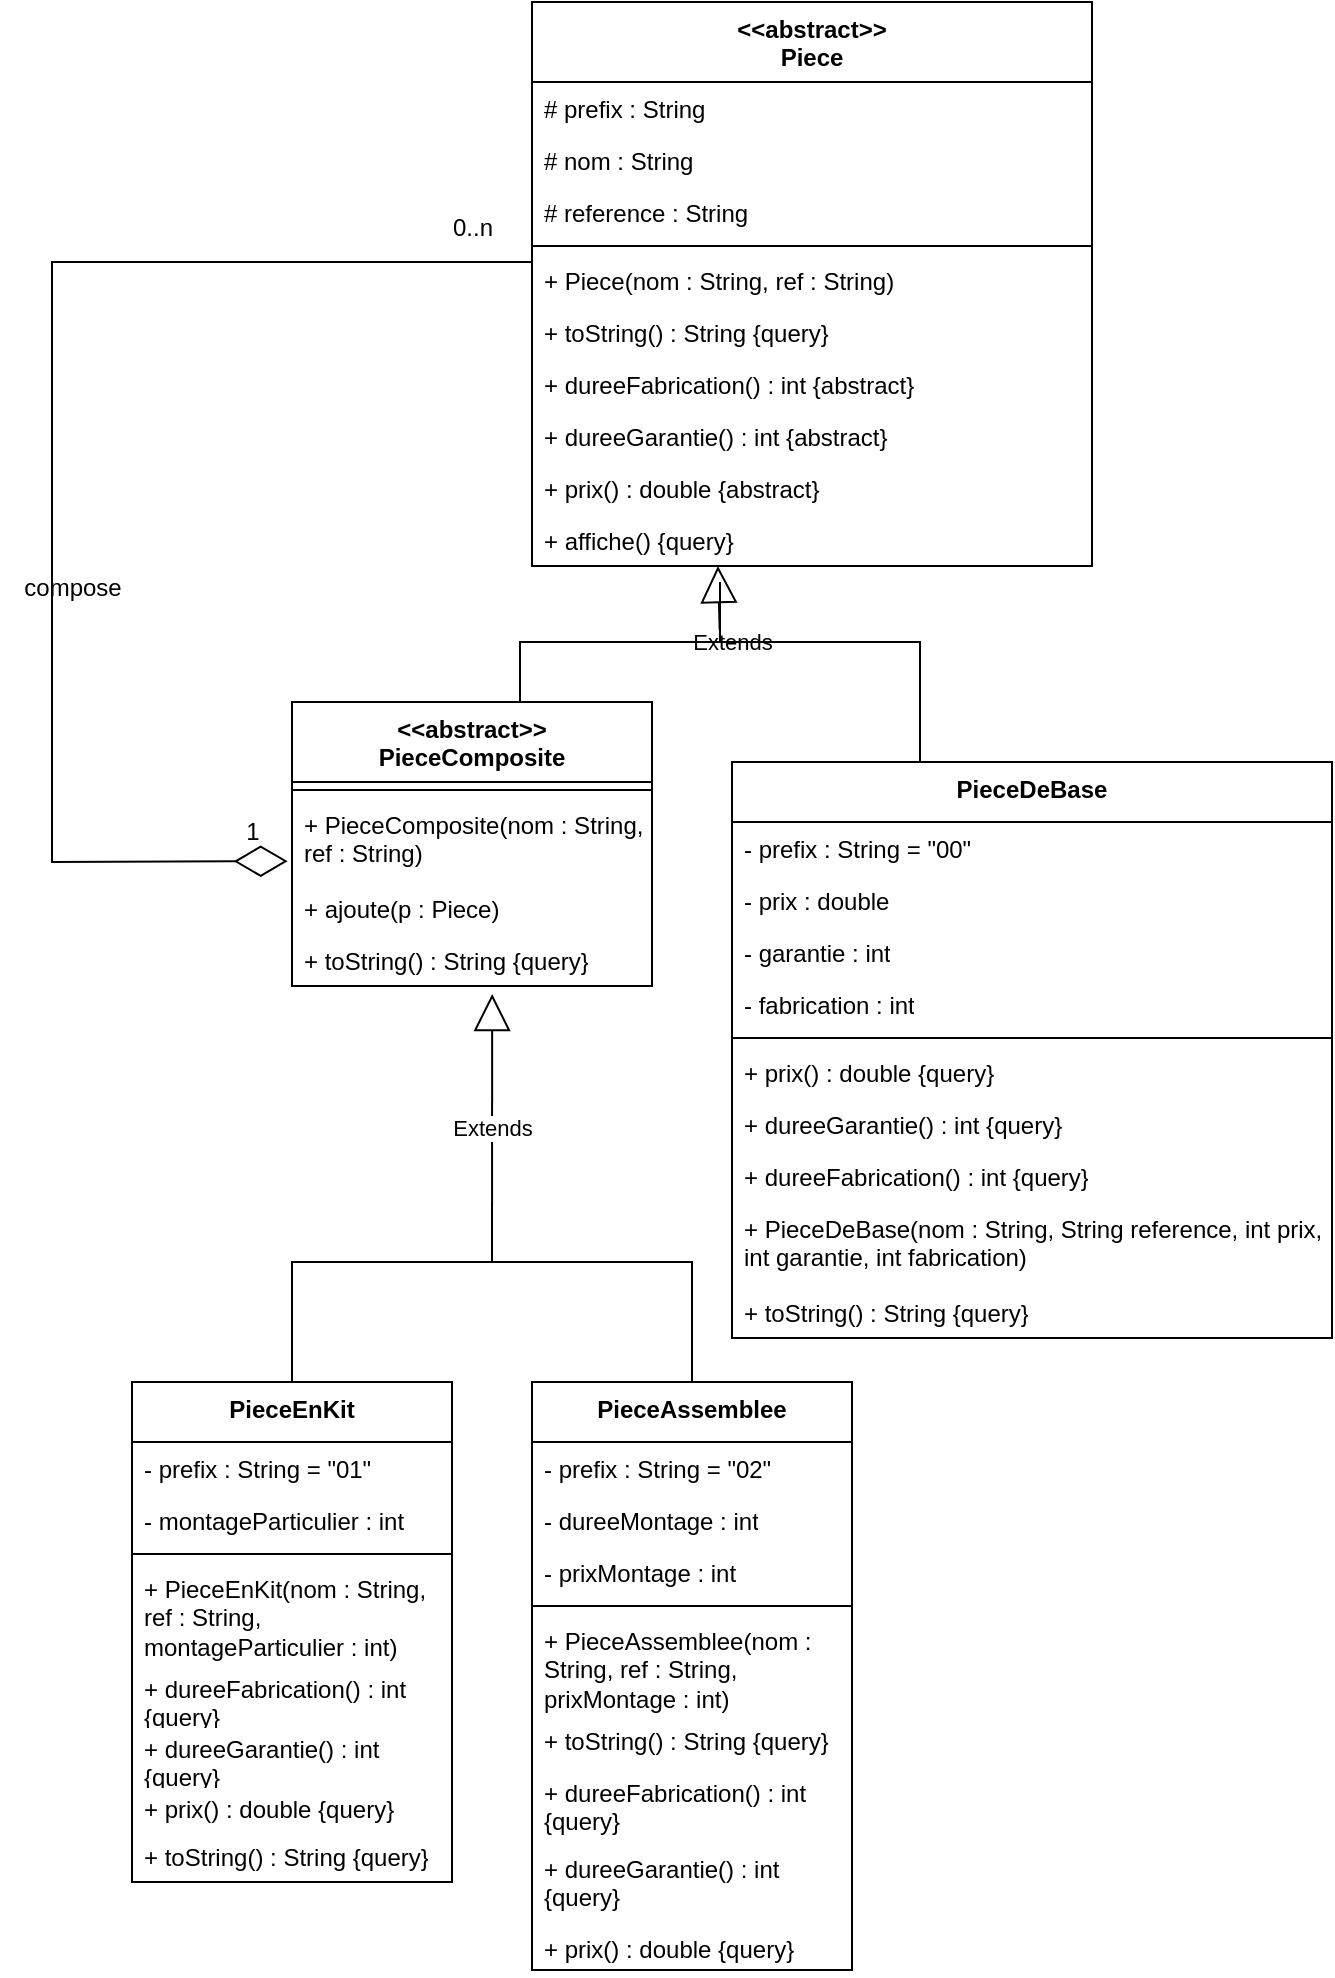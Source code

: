 <mxfile version="24.0.7" type="device">
  <diagram name="Page-1" id="v4felIU40iUzAVyvYBIK">
    <mxGraphModel dx="1674" dy="1942" grid="1" gridSize="10" guides="1" tooltips="1" connect="1" arrows="1" fold="1" page="1" pageScale="1" pageWidth="827" pageHeight="1169" math="0" shadow="0">
      <root>
        <mxCell id="0" />
        <mxCell id="1" parent="0" />
        <mxCell id="KO8xVtmdLrRf2rLFYriA-1" value="PieceDeBase" style="swimlane;fontStyle=1;align=center;verticalAlign=top;childLayout=stackLayout;horizontal=1;startSize=30;horizontalStack=0;resizeParent=1;resizeParentMax=0;resizeLast=0;collapsible=1;marginBottom=0;whiteSpace=wrap;html=1;" vertex="1" parent="1">
          <mxGeometry x="420" y="240" width="300" height="288" as="geometry" />
        </mxCell>
        <mxCell id="KO8xVtmdLrRf2rLFYriA-2" value="- prefix : String = &quot;00&quot;" style="text;strokeColor=none;fillColor=none;align=left;verticalAlign=top;spacingLeft=4;spacingRight=4;overflow=hidden;rotatable=0;points=[[0,0.5],[1,0.5]];portConstraint=eastwest;whiteSpace=wrap;html=1;" vertex="1" parent="KO8xVtmdLrRf2rLFYriA-1">
          <mxGeometry y="30" width="300" height="26" as="geometry" />
        </mxCell>
        <mxCell id="KO8xVtmdLrRf2rLFYriA-5" value="- prix : double" style="text;strokeColor=none;fillColor=none;align=left;verticalAlign=top;spacingLeft=4;spacingRight=4;overflow=hidden;rotatable=0;points=[[0,0.5],[1,0.5]];portConstraint=eastwest;whiteSpace=wrap;html=1;" vertex="1" parent="KO8xVtmdLrRf2rLFYriA-1">
          <mxGeometry y="56" width="300" height="26" as="geometry" />
        </mxCell>
        <mxCell id="KO8xVtmdLrRf2rLFYriA-7" value="- garantie : int" style="text;strokeColor=none;fillColor=none;align=left;verticalAlign=top;spacingLeft=4;spacingRight=4;overflow=hidden;rotatable=0;points=[[0,0.5],[1,0.5]];portConstraint=eastwest;whiteSpace=wrap;html=1;" vertex="1" parent="KO8xVtmdLrRf2rLFYriA-1">
          <mxGeometry y="82" width="300" height="26" as="geometry" />
        </mxCell>
        <mxCell id="KO8xVtmdLrRf2rLFYriA-6" value="- fabrication : int" style="text;strokeColor=none;fillColor=none;align=left;verticalAlign=top;spacingLeft=4;spacingRight=4;overflow=hidden;rotatable=0;points=[[0,0.5],[1,0.5]];portConstraint=eastwest;whiteSpace=wrap;html=1;" vertex="1" parent="KO8xVtmdLrRf2rLFYriA-1">
          <mxGeometry y="108" width="300" height="26" as="geometry" />
        </mxCell>
        <mxCell id="KO8xVtmdLrRf2rLFYriA-3" value="" style="line;strokeWidth=1;fillColor=none;align=left;verticalAlign=middle;spacingTop=-1;spacingLeft=3;spacingRight=3;rotatable=0;labelPosition=right;points=[];portConstraint=eastwest;strokeColor=inherit;" vertex="1" parent="KO8xVtmdLrRf2rLFYriA-1">
          <mxGeometry y="134" width="300" height="8" as="geometry" />
        </mxCell>
        <mxCell id="KO8xVtmdLrRf2rLFYriA-84" value="+ prix() : double {query}" style="text;strokeColor=none;fillColor=none;align=left;verticalAlign=top;spacingLeft=4;spacingRight=4;overflow=hidden;rotatable=0;points=[[0,0.5],[1,0.5]];portConstraint=eastwest;whiteSpace=wrap;html=1;" vertex="1" parent="KO8xVtmdLrRf2rLFYriA-1">
          <mxGeometry y="142" width="300" height="26" as="geometry" />
        </mxCell>
        <mxCell id="KO8xVtmdLrRf2rLFYriA-83" value="+ dureeGarantie() : int {query}" style="text;strokeColor=none;fillColor=none;align=left;verticalAlign=top;spacingLeft=4;spacingRight=4;overflow=hidden;rotatable=0;points=[[0,0.5],[1,0.5]];portConstraint=eastwest;whiteSpace=wrap;html=1;" vertex="1" parent="KO8xVtmdLrRf2rLFYriA-1">
          <mxGeometry y="168" width="300" height="26" as="geometry" />
        </mxCell>
        <mxCell id="KO8xVtmdLrRf2rLFYriA-82" value="+ dureeFabrication() : int {query}" style="text;strokeColor=none;fillColor=none;align=left;verticalAlign=top;spacingLeft=4;spacingRight=4;overflow=hidden;rotatable=0;points=[[0,0.5],[1,0.5]];portConstraint=eastwest;whiteSpace=wrap;html=1;" vertex="1" parent="KO8xVtmdLrRf2rLFYriA-1">
          <mxGeometry y="194" width="300" height="26" as="geometry" />
        </mxCell>
        <mxCell id="KO8xVtmdLrRf2rLFYriA-67" value="+ PieceDeBase(nom : String, String reference, int prix, int garantie, int fabrication) " style="text;strokeColor=none;fillColor=none;align=left;verticalAlign=top;spacingLeft=4;spacingRight=4;overflow=hidden;rotatable=0;points=[[0,0.5],[1,0.5]];portConstraint=eastwest;whiteSpace=wrap;html=1;" vertex="1" parent="KO8xVtmdLrRf2rLFYriA-1">
          <mxGeometry y="220" width="300" height="42" as="geometry" />
        </mxCell>
        <mxCell id="KO8xVtmdLrRf2rLFYriA-45" value="+ toString() : String {query}" style="text;strokeColor=none;fillColor=none;align=left;verticalAlign=top;spacingLeft=4;spacingRight=4;overflow=hidden;rotatable=0;points=[[0,0.5],[1,0.5]];portConstraint=eastwest;whiteSpace=wrap;html=1;" vertex="1" parent="KO8xVtmdLrRf2rLFYriA-1">
          <mxGeometry y="262" width="300" height="26" as="geometry" />
        </mxCell>
        <mxCell id="KO8xVtmdLrRf2rLFYriA-8" value="&amp;lt;&amp;lt;abstract&amp;gt;&amp;gt;&lt;br&gt;PieceComposite" style="swimlane;fontStyle=1;align=center;verticalAlign=top;childLayout=stackLayout;horizontal=1;startSize=40;horizontalStack=0;resizeParent=1;resizeParentMax=0;resizeLast=0;collapsible=1;marginBottom=0;whiteSpace=wrap;html=1;" vertex="1" parent="1">
          <mxGeometry x="200" y="210" width="180" height="142" as="geometry" />
        </mxCell>
        <mxCell id="KO8xVtmdLrRf2rLFYriA-13" value="" style="line;strokeWidth=1;fillColor=none;align=left;verticalAlign=middle;spacingTop=-1;spacingLeft=3;spacingRight=3;rotatable=0;labelPosition=right;points=[];portConstraint=eastwest;strokeColor=inherit;" vertex="1" parent="KO8xVtmdLrRf2rLFYriA-8">
          <mxGeometry y="40" width="180" height="8" as="geometry" />
        </mxCell>
        <mxCell id="KO8xVtmdLrRf2rLFYriA-66" value="+ PieceComposite(nom : String, ref : String) " style="text;strokeColor=none;fillColor=none;align=left;verticalAlign=top;spacingLeft=4;spacingRight=4;overflow=hidden;rotatable=0;points=[[0,0.5],[1,0.5]];portConstraint=eastwest;whiteSpace=wrap;html=1;" vertex="1" parent="KO8xVtmdLrRf2rLFYriA-8">
          <mxGeometry y="48" width="180" height="42" as="geometry" />
        </mxCell>
        <mxCell id="KO8xVtmdLrRf2rLFYriA-31" value="+ ajoute(p : Piece)" style="text;strokeColor=none;fillColor=none;align=left;verticalAlign=top;spacingLeft=4;spacingRight=4;overflow=hidden;rotatable=0;points=[[0,0.5],[1,0.5]];portConstraint=eastwest;whiteSpace=wrap;html=1;" vertex="1" parent="KO8xVtmdLrRf2rLFYriA-8">
          <mxGeometry y="90" width="180" height="26" as="geometry" />
        </mxCell>
        <mxCell id="KO8xVtmdLrRf2rLFYriA-46" value="+ toString() : String {query}" style="text;strokeColor=none;fillColor=none;align=left;verticalAlign=top;spacingLeft=4;spacingRight=4;overflow=hidden;rotatable=0;points=[[0,0.5],[1,0.5]];portConstraint=eastwest;whiteSpace=wrap;html=1;" vertex="1" parent="KO8xVtmdLrRf2rLFYriA-8">
          <mxGeometry y="116" width="180" height="26" as="geometry" />
        </mxCell>
        <mxCell id="KO8xVtmdLrRf2rLFYriA-16" value="" style="endArrow=diamondThin;endFill=0;endSize=24;html=1;rounded=0;entryX=1.095;entryY=0.986;entryDx=0;entryDy=0;exitX=0;exitY=0.154;exitDx=0;exitDy=0;exitPerimeter=0;entryPerimeter=0;" edge="1" parent="1" source="KO8xVtmdLrRf2rLFYriA-65" target="KO8xVtmdLrRf2rLFYriA-18">
          <mxGeometry width="160" relative="1" as="geometry">
            <mxPoint x="340" y="450" as="sourcePoint" />
            <mxPoint x="310" y="470" as="targetPoint" />
            <Array as="points">
              <mxPoint x="80" y="-10" />
              <mxPoint x="80" y="290" />
            </Array>
          </mxGeometry>
        </mxCell>
        <mxCell id="KO8xVtmdLrRf2rLFYriA-18" value="1" style="text;html=1;align=center;verticalAlign=middle;resizable=0;points=[];autosize=1;strokeColor=none;fillColor=none;" vertex="1" parent="1">
          <mxGeometry x="165" y="260" width="30" height="30" as="geometry" />
        </mxCell>
        <mxCell id="KO8xVtmdLrRf2rLFYriA-21" value="PieceEnKit" style="swimlane;fontStyle=1;align=center;verticalAlign=top;childLayout=stackLayout;horizontal=1;startSize=30;horizontalStack=0;resizeParent=1;resizeParentMax=0;resizeLast=0;collapsible=1;marginBottom=0;whiteSpace=wrap;html=1;" vertex="1" parent="1">
          <mxGeometry x="120" y="550" width="160" height="250" as="geometry" />
        </mxCell>
        <mxCell id="KO8xVtmdLrRf2rLFYriA-22" value="- prefix : String = &quot;01&quot;" style="text;strokeColor=none;fillColor=none;align=left;verticalAlign=top;spacingLeft=4;spacingRight=4;overflow=hidden;rotatable=0;points=[[0,0.5],[1,0.5]];portConstraint=eastwest;whiteSpace=wrap;html=1;" vertex="1" parent="KO8xVtmdLrRf2rLFYriA-21">
          <mxGeometry y="30" width="160" height="26" as="geometry" />
        </mxCell>
        <mxCell id="KO8xVtmdLrRf2rLFYriA-26" value="- montageParticulier : int" style="text;strokeColor=none;fillColor=none;align=left;verticalAlign=top;spacingLeft=4;spacingRight=4;overflow=hidden;rotatable=0;points=[[0,0.5],[1,0.5]];portConstraint=eastwest;whiteSpace=wrap;html=1;" vertex="1" parent="KO8xVtmdLrRf2rLFYriA-21">
          <mxGeometry y="56" width="160" height="26" as="geometry" />
        </mxCell>
        <mxCell id="KO8xVtmdLrRf2rLFYriA-23" value="" style="line;strokeWidth=1;fillColor=none;align=left;verticalAlign=middle;spacingTop=-1;spacingLeft=3;spacingRight=3;rotatable=0;labelPosition=right;points=[];portConstraint=eastwest;strokeColor=inherit;" vertex="1" parent="KO8xVtmdLrRf2rLFYriA-21">
          <mxGeometry y="82" width="160" height="8" as="geometry" />
        </mxCell>
        <mxCell id="KO8xVtmdLrRf2rLFYriA-68" value="+&amp;nbsp;PieceEnKit(nom : String, ref : String, montageParticulier : int) " style="text;strokeColor=none;fillColor=none;align=left;verticalAlign=top;spacingLeft=4;spacingRight=4;overflow=hidden;rotatable=0;points=[[0,0.5],[1,0.5]];portConstraint=eastwest;whiteSpace=wrap;html=1;" vertex="1" parent="KO8xVtmdLrRf2rLFYriA-21">
          <mxGeometry y="90" width="160" height="50" as="geometry" />
        </mxCell>
        <mxCell id="KO8xVtmdLrRf2rLFYriA-92" value="+ dureeFabrication() : int {query}" style="text;strokeColor=none;fillColor=none;align=left;verticalAlign=top;spacingLeft=4;spacingRight=4;overflow=hidden;rotatable=0;points=[[0,0.5],[1,0.5]];portConstraint=eastwest;whiteSpace=wrap;html=1;" vertex="1" parent="KO8xVtmdLrRf2rLFYriA-21">
          <mxGeometry y="140" width="160" height="30" as="geometry" />
        </mxCell>
        <mxCell id="KO8xVtmdLrRf2rLFYriA-91" value="+ dureeGarantie() : int {query}" style="text;strokeColor=none;fillColor=none;align=left;verticalAlign=top;spacingLeft=4;spacingRight=4;overflow=hidden;rotatable=0;points=[[0,0.5],[1,0.5]];portConstraint=eastwest;whiteSpace=wrap;html=1;" vertex="1" parent="KO8xVtmdLrRf2rLFYriA-21">
          <mxGeometry y="170" width="160" height="30" as="geometry" />
        </mxCell>
        <mxCell id="KO8xVtmdLrRf2rLFYriA-90" value="+ prix() : double {query}" style="text;strokeColor=none;fillColor=none;align=left;verticalAlign=top;spacingLeft=4;spacingRight=4;overflow=hidden;rotatable=0;points=[[0,0.5],[1,0.5]];portConstraint=eastwest;whiteSpace=wrap;html=1;" vertex="1" parent="KO8xVtmdLrRf2rLFYriA-21">
          <mxGeometry y="200" width="160" height="24" as="geometry" />
        </mxCell>
        <mxCell id="KO8xVtmdLrRf2rLFYriA-79" value="+ toString() : String {query}" style="text;strokeColor=none;fillColor=none;align=left;verticalAlign=top;spacingLeft=4;spacingRight=4;overflow=hidden;rotatable=0;points=[[0,0.5],[1,0.5]];portConstraint=eastwest;whiteSpace=wrap;html=1;" vertex="1" parent="KO8xVtmdLrRf2rLFYriA-21">
          <mxGeometry y="224" width="160" height="26" as="geometry" />
        </mxCell>
        <mxCell id="KO8xVtmdLrRf2rLFYriA-32" value="PieceAssemblee" style="swimlane;fontStyle=1;align=center;verticalAlign=top;childLayout=stackLayout;horizontal=1;startSize=30;horizontalStack=0;resizeParent=1;resizeParentMax=0;resizeLast=0;collapsible=1;marginBottom=0;whiteSpace=wrap;html=1;" vertex="1" parent="1">
          <mxGeometry x="320" y="550" width="160" height="294" as="geometry" />
        </mxCell>
        <mxCell id="KO8xVtmdLrRf2rLFYriA-33" value="- prefix : String = &quot;02&quot;" style="text;strokeColor=none;fillColor=none;align=left;verticalAlign=top;spacingLeft=4;spacingRight=4;overflow=hidden;rotatable=0;points=[[0,0.5],[1,0.5]];portConstraint=eastwest;whiteSpace=wrap;html=1;" vertex="1" parent="KO8xVtmdLrRf2rLFYriA-32">
          <mxGeometry y="30" width="160" height="26" as="geometry" />
        </mxCell>
        <mxCell id="KO8xVtmdLrRf2rLFYriA-81" value="- dureeMontage : int" style="text;strokeColor=none;fillColor=none;align=left;verticalAlign=top;spacingLeft=4;spacingRight=4;overflow=hidden;rotatable=0;points=[[0,0.5],[1,0.5]];portConstraint=eastwest;whiteSpace=wrap;html=1;" vertex="1" parent="KO8xVtmdLrRf2rLFYriA-32">
          <mxGeometry y="56" width="160" height="26" as="geometry" />
        </mxCell>
        <mxCell id="KO8xVtmdLrRf2rLFYriA-34" value="- prixMontage : int" style="text;strokeColor=none;fillColor=none;align=left;verticalAlign=top;spacingLeft=4;spacingRight=4;overflow=hidden;rotatable=0;points=[[0,0.5],[1,0.5]];portConstraint=eastwest;whiteSpace=wrap;html=1;" vertex="1" parent="KO8xVtmdLrRf2rLFYriA-32">
          <mxGeometry y="82" width="160" height="26" as="geometry" />
        </mxCell>
        <mxCell id="KO8xVtmdLrRf2rLFYriA-35" value="" style="line;strokeWidth=1;fillColor=none;align=left;verticalAlign=middle;spacingTop=-1;spacingLeft=3;spacingRight=3;rotatable=0;labelPosition=right;points=[];portConstraint=eastwest;strokeColor=inherit;" vertex="1" parent="KO8xVtmdLrRf2rLFYriA-32">
          <mxGeometry y="108" width="160" height="8" as="geometry" />
        </mxCell>
        <mxCell id="KO8xVtmdLrRf2rLFYriA-70" value="+&amp;nbsp;PieceAssemblee(nom : String, ref : String, prixMontage : int) " style="text;strokeColor=none;fillColor=none;align=left;verticalAlign=top;spacingLeft=4;spacingRight=4;overflow=hidden;rotatable=0;points=[[0,0.5],[1,0.5]];portConstraint=eastwest;whiteSpace=wrap;html=1;" vertex="1" parent="KO8xVtmdLrRf2rLFYriA-32">
          <mxGeometry y="116" width="160" height="50" as="geometry" />
        </mxCell>
        <mxCell id="KO8xVtmdLrRf2rLFYriA-78" value="+ toString() : String {query}" style="text;strokeColor=none;fillColor=none;align=left;verticalAlign=top;spacingLeft=4;spacingRight=4;overflow=hidden;rotatable=0;points=[[0,0.5],[1,0.5]];portConstraint=eastwest;whiteSpace=wrap;html=1;" vertex="1" parent="KO8xVtmdLrRf2rLFYriA-32">
          <mxGeometry y="166" width="160" height="26" as="geometry" />
        </mxCell>
        <mxCell id="KO8xVtmdLrRf2rLFYriA-95" value="+ dureeFabrication() : int {query}" style="text;strokeColor=none;fillColor=none;align=left;verticalAlign=top;spacingLeft=4;spacingRight=4;overflow=hidden;rotatable=0;points=[[0,0.5],[1,0.5]];portConstraint=eastwest;whiteSpace=wrap;html=1;" vertex="1" parent="KO8xVtmdLrRf2rLFYriA-32">
          <mxGeometry y="192" width="160" height="38" as="geometry" />
        </mxCell>
        <mxCell id="KO8xVtmdLrRf2rLFYriA-94" value="+ dureeGarantie() : int {query}" style="text;strokeColor=none;fillColor=none;align=left;verticalAlign=top;spacingLeft=4;spacingRight=4;overflow=hidden;rotatable=0;points=[[0,0.5],[1,0.5]];portConstraint=eastwest;whiteSpace=wrap;html=1;" vertex="1" parent="KO8xVtmdLrRf2rLFYriA-32">
          <mxGeometry y="230" width="160" height="40" as="geometry" />
        </mxCell>
        <mxCell id="KO8xVtmdLrRf2rLFYriA-93" value="+ prix() : double {query}" style="text;strokeColor=none;fillColor=none;align=left;verticalAlign=top;spacingLeft=4;spacingRight=4;overflow=hidden;rotatable=0;points=[[0,0.5],[1,0.5]];portConstraint=eastwest;whiteSpace=wrap;html=1;" vertex="1" parent="KO8xVtmdLrRf2rLFYriA-32">
          <mxGeometry y="270" width="160" height="24" as="geometry" />
        </mxCell>
        <mxCell id="KO8xVtmdLrRf2rLFYriA-47" value="&amp;lt;&amp;lt;abstract&amp;gt;&amp;gt;&lt;br&gt;Piece" style="swimlane;fontStyle=1;align=center;verticalAlign=top;childLayout=stackLayout;horizontal=1;startSize=40;horizontalStack=0;resizeParent=1;resizeParentMax=0;resizeLast=0;collapsible=1;marginBottom=0;whiteSpace=wrap;html=1;" vertex="1" parent="1">
          <mxGeometry x="320" y="-140" width="280" height="282" as="geometry" />
        </mxCell>
        <mxCell id="KO8xVtmdLrRf2rLFYriA-48" value="# prefix : String" style="text;strokeColor=none;fillColor=none;align=left;verticalAlign=top;spacingLeft=4;spacingRight=4;overflow=hidden;rotatable=0;points=[[0,0.5],[1,0.5]];portConstraint=eastwest;whiteSpace=wrap;html=1;" vertex="1" parent="KO8xVtmdLrRf2rLFYriA-47">
          <mxGeometry y="40" width="280" height="26" as="geometry" />
        </mxCell>
        <mxCell id="KO8xVtmdLrRf2rLFYriA-49" value="# nom : String" style="text;strokeColor=none;fillColor=none;align=left;verticalAlign=top;spacingLeft=4;spacingRight=4;overflow=hidden;rotatable=0;points=[[0,0.5],[1,0.5]];portConstraint=eastwest;whiteSpace=wrap;html=1;" vertex="1" parent="KO8xVtmdLrRf2rLFYriA-47">
          <mxGeometry y="66" width="280" height="26" as="geometry" />
        </mxCell>
        <mxCell id="KO8xVtmdLrRf2rLFYriA-69" value="# reference : String" style="text;strokeColor=none;fillColor=none;align=left;verticalAlign=top;spacingLeft=4;spacingRight=4;overflow=hidden;rotatable=0;points=[[0,0.5],[1,0.5]];portConstraint=eastwest;whiteSpace=wrap;html=1;" vertex="1" parent="KO8xVtmdLrRf2rLFYriA-47">
          <mxGeometry y="92" width="280" height="26" as="geometry" />
        </mxCell>
        <mxCell id="KO8xVtmdLrRf2rLFYriA-54" value="" style="line;strokeWidth=1;fillColor=none;align=left;verticalAlign=middle;spacingTop=-1;spacingLeft=3;spacingRight=3;rotatable=0;labelPosition=right;points=[];portConstraint=eastwest;strokeColor=inherit;" vertex="1" parent="KO8xVtmdLrRf2rLFYriA-47">
          <mxGeometry y="118" width="280" height="8" as="geometry" />
        </mxCell>
        <mxCell id="KO8xVtmdLrRf2rLFYriA-65" value="+ Piece(nom : String, ref : String) " style="text;strokeColor=none;fillColor=none;align=left;verticalAlign=top;spacingLeft=4;spacingRight=4;overflow=hidden;rotatable=0;points=[[0,0.5],[1,0.5]];portConstraint=eastwest;whiteSpace=wrap;html=1;" vertex="1" parent="KO8xVtmdLrRf2rLFYriA-47">
          <mxGeometry y="126" width="280" height="26" as="geometry" />
        </mxCell>
        <mxCell id="KO8xVtmdLrRf2rLFYriA-75" value="+ toString() : String {query}" style="text;strokeColor=none;fillColor=none;align=left;verticalAlign=top;spacingLeft=4;spacingRight=4;overflow=hidden;rotatable=0;points=[[0,0.5],[1,0.5]];portConstraint=eastwest;whiteSpace=wrap;html=1;" vertex="1" parent="KO8xVtmdLrRf2rLFYriA-47">
          <mxGeometry y="152" width="280" height="26" as="geometry" />
        </mxCell>
        <mxCell id="KO8xVtmdLrRf2rLFYriA-42" value="+ dureeFabrication() : int {abstract}&amp;nbsp;" style="text;strokeColor=none;fillColor=none;align=left;verticalAlign=top;spacingLeft=4;spacingRight=4;overflow=hidden;rotatable=0;points=[[0,0.5],[1,0.5]];portConstraint=eastwest;whiteSpace=wrap;html=1;" vertex="1" parent="KO8xVtmdLrRf2rLFYriA-47">
          <mxGeometry y="178" width="280" height="26" as="geometry" />
        </mxCell>
        <mxCell id="KO8xVtmdLrRf2rLFYriA-40" value="+ dureeGarantie() : int {abstract}" style="text;strokeColor=none;fillColor=none;align=left;verticalAlign=top;spacingLeft=4;spacingRight=4;overflow=hidden;rotatable=0;points=[[0,0.5],[1,0.5]];portConstraint=eastwest;whiteSpace=wrap;html=1;" vertex="1" parent="KO8xVtmdLrRf2rLFYriA-47">
          <mxGeometry y="204" width="280" height="26" as="geometry" />
        </mxCell>
        <mxCell id="KO8xVtmdLrRf2rLFYriA-76" value="+ prix() : double {abstract}" style="text;strokeColor=none;fillColor=none;align=left;verticalAlign=top;spacingLeft=4;spacingRight=4;overflow=hidden;rotatable=0;points=[[0,0.5],[1,0.5]];portConstraint=eastwest;whiteSpace=wrap;html=1;" vertex="1" parent="KO8xVtmdLrRf2rLFYriA-47">
          <mxGeometry y="230" width="280" height="26" as="geometry" />
        </mxCell>
        <mxCell id="KO8xVtmdLrRf2rLFYriA-55" value="+ affiche() {query}" style="text;strokeColor=none;fillColor=none;align=left;verticalAlign=top;spacingLeft=4;spacingRight=4;overflow=hidden;rotatable=0;points=[[0,0.5],[1,0.5]];portConstraint=eastwest;whiteSpace=wrap;html=1;" vertex="1" parent="KO8xVtmdLrRf2rLFYriA-47">
          <mxGeometry y="256" width="280" height="26" as="geometry" />
        </mxCell>
        <mxCell id="KO8xVtmdLrRf2rLFYriA-62" value="Extends" style="endArrow=block;endSize=16;endFill=0;html=1;rounded=0;entryX=0.556;entryY=1.154;entryDx=0;entryDy=0;entryPerimeter=0;" edge="1" parent="1" target="KO8xVtmdLrRf2rLFYriA-46">
          <mxGeometry width="160" relative="1" as="geometry">
            <mxPoint x="300" y="490" as="sourcePoint" />
            <mxPoint x="300" y="440" as="targetPoint" />
            <Array as="points" />
          </mxGeometry>
        </mxCell>
        <mxCell id="KO8xVtmdLrRf2rLFYriA-63" value="" style="endArrow=none;html=1;rounded=0;exitX=0.5;exitY=0;exitDx=0;exitDy=0;" edge="1" parent="1" source="KO8xVtmdLrRf2rLFYriA-21">
          <mxGeometry width="50" height="50" relative="1" as="geometry">
            <mxPoint x="200" y="496" as="sourcePoint" />
            <mxPoint x="300" y="460" as="targetPoint" />
            <Array as="points">
              <mxPoint x="200" y="490" />
              <mxPoint x="300" y="490" />
            </Array>
          </mxGeometry>
        </mxCell>
        <mxCell id="KO8xVtmdLrRf2rLFYriA-64" value="" style="endArrow=none;html=1;rounded=0;exitX=0.5;exitY=0;exitDx=0;exitDy=0;" edge="1" parent="1" source="KO8xVtmdLrRf2rLFYriA-32">
          <mxGeometry width="50" height="50" relative="1" as="geometry">
            <mxPoint x="400" y="496" as="sourcePoint" />
            <mxPoint x="300" y="490" as="targetPoint" />
            <Array as="points">
              <mxPoint x="400" y="490" />
            </Array>
          </mxGeometry>
        </mxCell>
        <mxCell id="KO8xVtmdLrRf2rLFYriA-72" value="Extends" style="endArrow=block;endSize=16;endFill=0;html=1;rounded=0;entryX=0.332;entryY=1;entryDx=0;entryDy=0;entryPerimeter=0;" edge="1" parent="1" target="KO8xVtmdLrRf2rLFYriA-55">
          <mxGeometry x="-1" y="-6" width="160" relative="1" as="geometry">
            <mxPoint x="414" y="180" as="sourcePoint" />
            <mxPoint x="414" y="140" as="targetPoint" />
            <Array as="points" />
            <mxPoint as="offset" />
          </mxGeometry>
        </mxCell>
        <mxCell id="KO8xVtmdLrRf2rLFYriA-73" value="" style="endArrow=none;html=1;rounded=0;" edge="1" parent="1">
          <mxGeometry width="50" height="50" relative="1" as="geometry">
            <mxPoint x="314" y="210" as="sourcePoint" />
            <mxPoint x="414" y="150" as="targetPoint" />
            <Array as="points">
              <mxPoint x="314" y="180" />
              <mxPoint x="414" y="180" />
            </Array>
          </mxGeometry>
        </mxCell>
        <mxCell id="KO8xVtmdLrRf2rLFYriA-74" value="" style="endArrow=none;html=1;rounded=0;exitX=0.5;exitY=0;exitDx=0;exitDy=0;" edge="1" parent="1">
          <mxGeometry width="50" height="50" relative="1" as="geometry">
            <mxPoint x="514" y="240" as="sourcePoint" />
            <mxPoint x="414" y="180" as="targetPoint" />
            <Array as="points">
              <mxPoint x="514" y="180" />
            </Array>
          </mxGeometry>
        </mxCell>
        <mxCell id="KO8xVtmdLrRf2rLFYriA-77" value="compose" style="text;html=1;align=center;verticalAlign=middle;resizable=0;points=[];autosize=1;strokeColor=none;fillColor=none;" vertex="1" parent="1">
          <mxGeometry x="55" y="138" width="70" height="30" as="geometry" />
        </mxCell>
        <mxCell id="KO8xVtmdLrRf2rLFYriA-88" value="0..n" style="text;html=1;align=center;verticalAlign=middle;resizable=0;points=[];autosize=1;strokeColor=none;fillColor=none;" vertex="1" parent="1">
          <mxGeometry x="270" y="-42" width="40" height="30" as="geometry" />
        </mxCell>
      </root>
    </mxGraphModel>
  </diagram>
</mxfile>
